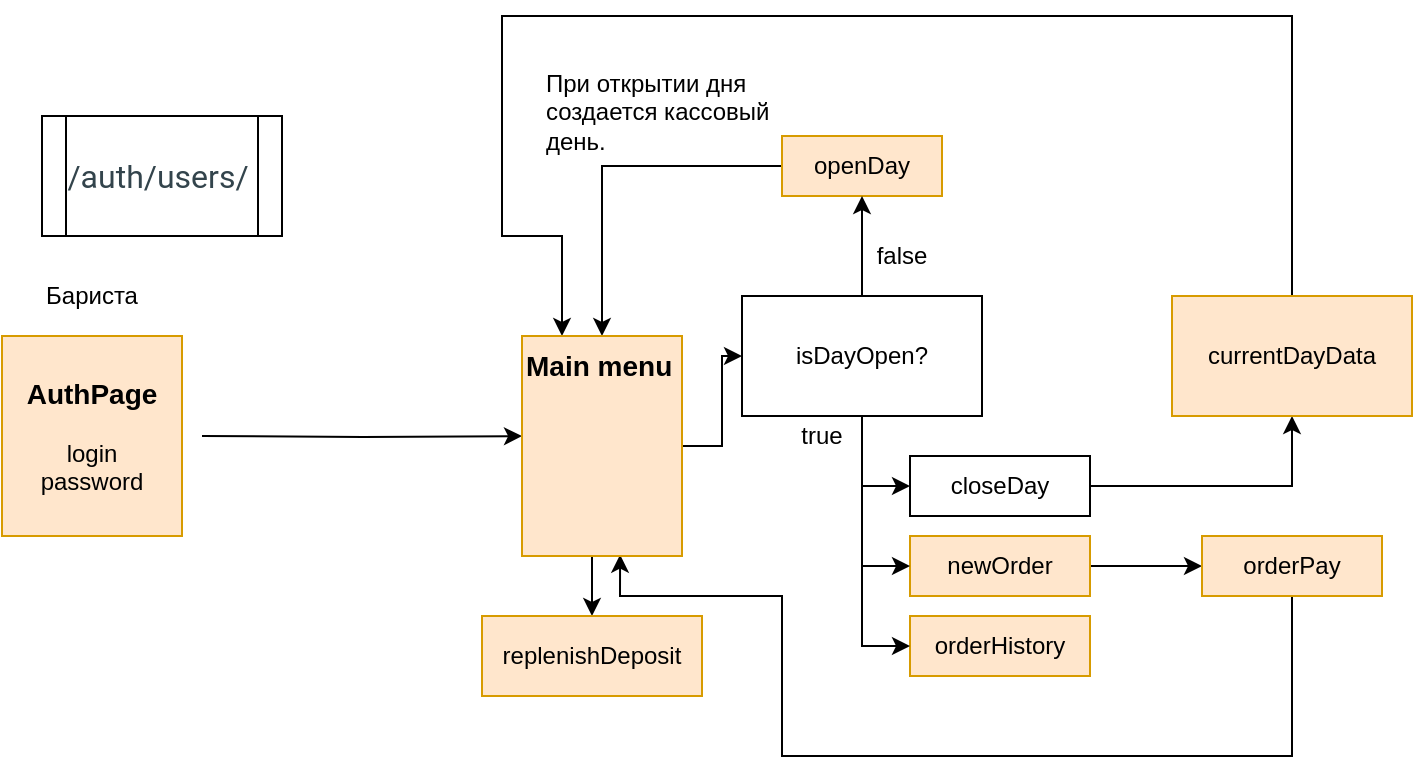 <mxfile version="13.10.6" type="github" pages="2">
  <diagram id="QAmNsVhInbYnhKeryyQr" name="Structor">
    <mxGraphModel dx="861" dy="1787" grid="1" gridSize="10" guides="1" tooltips="1" connect="1" arrows="1" fold="1" page="1" pageScale="1" pageWidth="827" pageHeight="1169" math="0" shadow="0">
      <root>
        <mxCell id="0" />
        <mxCell id="1" parent="0" />
        <mxCell id="d9jiiuhchImQ_qqusq1X-34" style="edgeStyle=orthogonalEdgeStyle;rounded=0;orthogonalLoop=1;jettySize=auto;html=1;entryX=0;entryY=0.455;entryDx=0;entryDy=0;entryPerimeter=0;" parent="1" target="d9jiiuhchImQ_qqusq1X-12" edge="1">
          <mxGeometry relative="1" as="geometry">
            <mxPoint x="110" y="130" as="sourcePoint" />
          </mxGeometry>
        </mxCell>
        <mxCell id="d9jiiuhchImQ_qqusq1X-1" value="&lt;font style=&quot;font-size: 14px&quot;&gt;&lt;b&gt;AuthPage&lt;/b&gt;&lt;/font&gt;&lt;br&gt;&lt;br&gt;login&lt;br&gt;password" style="rounded=0;whiteSpace=wrap;html=1;fillColor=#ffe6cc;strokeColor=#d79b00;" parent="1" vertex="1">
          <mxGeometry x="10" y="80" width="90" height="100" as="geometry" />
        </mxCell>
        <mxCell id="d9jiiuhchImQ_qqusq1X-2" value="Бариста&lt;br&gt;" style="text;html=1;strokeColor=none;fillColor=none;align=center;verticalAlign=middle;whiteSpace=wrap;rounded=0;" parent="1" vertex="1">
          <mxGeometry x="10" y="50" width="90" height="20" as="geometry" />
        </mxCell>
        <mxCell id="d9jiiuhchImQ_qqusq1X-16" style="edgeStyle=orthogonalEdgeStyle;rounded=0;orthogonalLoop=1;jettySize=auto;html=1;exitX=1;exitY=0.5;exitDx=0;exitDy=0;entryX=0;entryY=0.5;entryDx=0;entryDy=0;" parent="1" source="d9jiiuhchImQ_qqusq1X-12" target="d9jiiuhchImQ_qqusq1X-22" edge="1">
          <mxGeometry relative="1" as="geometry">
            <mxPoint x="630" y="75" as="targetPoint" />
          </mxGeometry>
        </mxCell>
        <mxCell id="d9jiiuhchImQ_qqusq1X-20" style="edgeStyle=orthogonalEdgeStyle;rounded=0;orthogonalLoop=1;jettySize=auto;html=1;exitX=0.5;exitY=1;exitDx=0;exitDy=0;entryX=0.5;entryY=0;entryDx=0;entryDy=0;" parent="1" source="d9jiiuhchImQ_qqusq1X-12" target="d9jiiuhchImQ_qqusq1X-19" edge="1">
          <mxGeometry relative="1" as="geometry" />
        </mxCell>
        <mxCell id="d9jiiuhchImQ_qqusq1X-44" value="" style="edgeStyle=orthogonalEdgeStyle;rounded=0;orthogonalLoop=1;jettySize=auto;html=1;" parent="1" source="d9jiiuhchImQ_qqusq1X-15" target="d9jiiuhchImQ_qqusq1X-43" edge="1">
          <mxGeometry relative="1" as="geometry" />
        </mxCell>
        <mxCell id="d9jiiuhchImQ_qqusq1X-15" value="newOrder" style="rounded=0;whiteSpace=wrap;html=1;fillColor=#ffe6cc;strokeColor=#d79b00;" parent="1" vertex="1">
          <mxGeometry x="464" y="180" width="90" height="30" as="geometry" />
        </mxCell>
        <mxCell id="d9jiiuhchImQ_qqusq1X-17" value="orderHistory" style="rounded=0;whiteSpace=wrap;html=1;fillColor=#ffe6cc;strokeColor=#d79b00;" parent="1" vertex="1">
          <mxGeometry x="464" y="220" width="90" height="30" as="geometry" />
        </mxCell>
        <mxCell id="d9jiiuhchImQ_qqusq1X-19" value="replenishDeposit" style="rounded=0;whiteSpace=wrap;html=1;fillColor=#ffe6cc;strokeColor=#d79b00;" parent="1" vertex="1">
          <mxGeometry x="250" y="220" width="110" height="40" as="geometry" />
        </mxCell>
        <mxCell id="d9jiiuhchImQ_qqusq1X-38" style="edgeStyle=orthogonalEdgeStyle;rounded=0;orthogonalLoop=1;jettySize=auto;html=1;exitX=0;exitY=0.5;exitDx=0;exitDy=0;entryX=0.5;entryY=0;entryDx=0;entryDy=0;" parent="1" source="d9jiiuhchImQ_qqusq1X-21" target="d9jiiuhchImQ_qqusq1X-12" edge="1">
          <mxGeometry relative="1" as="geometry" />
        </mxCell>
        <mxCell id="d9jiiuhchImQ_qqusq1X-21" value="openDay&lt;br&gt;" style="rounded=0;whiteSpace=wrap;html=1;fillColor=#ffe6cc;strokeColor=#d79b00;" parent="1" vertex="1">
          <mxGeometry x="400" y="-20" width="80" height="30" as="geometry" />
        </mxCell>
        <mxCell id="d9jiiuhchImQ_qqusq1X-23" style="edgeStyle=orthogonalEdgeStyle;rounded=0;orthogonalLoop=1;jettySize=auto;html=1;exitX=0.5;exitY=0;exitDx=0;exitDy=0;entryX=0.5;entryY=1;entryDx=0;entryDy=0;" parent="1" source="d9jiiuhchImQ_qqusq1X-22" target="d9jiiuhchImQ_qqusq1X-21" edge="1">
          <mxGeometry relative="1" as="geometry" />
        </mxCell>
        <mxCell id="d9jiiuhchImQ_qqusq1X-26" style="edgeStyle=orthogonalEdgeStyle;rounded=0;orthogonalLoop=1;jettySize=auto;html=1;exitX=0.5;exitY=1;exitDx=0;exitDy=0;entryX=0;entryY=0.5;entryDx=0;entryDy=0;" parent="1" source="d9jiiuhchImQ_qqusq1X-22" target="d9jiiuhchImQ_qqusq1X-15" edge="1">
          <mxGeometry relative="1" as="geometry" />
        </mxCell>
        <mxCell id="d9jiiuhchImQ_qqusq1X-29" style="edgeStyle=orthogonalEdgeStyle;rounded=0;orthogonalLoop=1;jettySize=auto;html=1;exitX=0.5;exitY=1;exitDx=0;exitDy=0;entryX=0;entryY=0.5;entryDx=0;entryDy=0;" parent="1" source="d9jiiuhchImQ_qqusq1X-22" target="d9jiiuhchImQ_qqusq1X-27" edge="1">
          <mxGeometry relative="1" as="geometry" />
        </mxCell>
        <mxCell id="d9jiiuhchImQ_qqusq1X-36" style="edgeStyle=orthogonalEdgeStyle;rounded=0;orthogonalLoop=1;jettySize=auto;html=1;exitX=0.5;exitY=1;exitDx=0;exitDy=0;entryX=0;entryY=0.5;entryDx=0;entryDy=0;" parent="1" source="d9jiiuhchImQ_qqusq1X-22" target="d9jiiuhchImQ_qqusq1X-17" edge="1">
          <mxGeometry relative="1" as="geometry">
            <mxPoint x="450" y="230.269" as="targetPoint" />
          </mxGeometry>
        </mxCell>
        <mxCell id="d9jiiuhchImQ_qqusq1X-22" value="isDayOpen?" style="rounded=0;whiteSpace=wrap;html=1;" parent="1" vertex="1">
          <mxGeometry x="380" y="60" width="120" height="60" as="geometry" />
        </mxCell>
        <mxCell id="d9jiiuhchImQ_qqusq1X-24" value="false" style="text;html=1;strokeColor=none;fillColor=none;align=center;verticalAlign=middle;whiteSpace=wrap;rounded=0;" parent="1" vertex="1">
          <mxGeometry x="440" y="30" width="40" height="20" as="geometry" />
        </mxCell>
        <mxCell id="d9jiiuhchImQ_qqusq1X-51" value="" style="edgeStyle=orthogonalEdgeStyle;rounded=0;orthogonalLoop=1;jettySize=auto;html=1;" parent="1" source="d9jiiuhchImQ_qqusq1X-27" target="d9jiiuhchImQ_qqusq1X-50" edge="1">
          <mxGeometry relative="1" as="geometry" />
        </mxCell>
        <mxCell id="d9jiiuhchImQ_qqusq1X-27" value="closeDay" style="rounded=0;whiteSpace=wrap;html=1;" parent="1" vertex="1">
          <mxGeometry x="464" y="140" width="90" height="30" as="geometry" />
        </mxCell>
        <mxCell id="d9jiiuhchImQ_qqusq1X-31" value="true" style="text;html=1;strokeColor=none;fillColor=none;align=center;verticalAlign=middle;whiteSpace=wrap;rounded=0;" parent="1" vertex="1">
          <mxGeometry x="400" y="120" width="40" height="20" as="geometry" />
        </mxCell>
        <mxCell id="d9jiiuhchImQ_qqusq1X-40" value="При открытии дня создается кассовый день.&amp;nbsp;" style="text;html=1;strokeColor=none;fillColor=none;align=left;verticalAlign=top;whiteSpace=wrap;rounded=0;" parent="1" vertex="1">
          <mxGeometry x="280" y="-60" width="120" height="50" as="geometry" />
        </mxCell>
        <mxCell id="d9jiiuhchImQ_qqusq1X-47" style="edgeStyle=orthogonalEdgeStyle;rounded=0;orthogonalLoop=1;jettySize=auto;html=1;exitX=0.5;exitY=1;exitDx=0;exitDy=0;entryX=0.613;entryY=0.994;entryDx=0;entryDy=0;entryPerimeter=0;" parent="1" source="d9jiiuhchImQ_qqusq1X-43" target="d9jiiuhchImQ_qqusq1X-12" edge="1">
          <mxGeometry relative="1" as="geometry">
            <mxPoint x="390.0" y="330.833" as="targetPoint" />
            <Array as="points">
              <mxPoint x="655" y="290" />
              <mxPoint x="400" y="290" />
              <mxPoint x="400" y="210" />
              <mxPoint x="319" y="210" />
            </Array>
          </mxGeometry>
        </mxCell>
        <mxCell id="d9jiiuhchImQ_qqusq1X-43" value="orderPay" style="rounded=0;whiteSpace=wrap;html=1;fillColor=#ffe6cc;strokeColor=#d79b00;" parent="1" vertex="1">
          <mxGeometry x="610" y="180" width="90" height="30" as="geometry" />
        </mxCell>
        <mxCell id="d9jiiuhchImQ_qqusq1X-52" style="edgeStyle=orthogonalEdgeStyle;rounded=0;orthogonalLoop=1;jettySize=auto;html=1;exitX=0.5;exitY=0;exitDx=0;exitDy=0;entryX=0.25;entryY=0;entryDx=0;entryDy=0;" parent="1" source="d9jiiuhchImQ_qqusq1X-50" target="d9jiiuhchImQ_qqusq1X-12" edge="1">
          <mxGeometry relative="1" as="geometry">
            <mxPoint x="280" y="40" as="targetPoint" />
            <Array as="points">
              <mxPoint x="655" y="-80" />
              <mxPoint x="260" y="-80" />
              <mxPoint x="260" y="30" />
              <mxPoint x="290" y="30" />
            </Array>
          </mxGeometry>
        </mxCell>
        <mxCell id="d9jiiuhchImQ_qqusq1X-50" value="currentDayData" style="whiteSpace=wrap;html=1;rounded=0;fillColor=#ffe6cc;strokeColor=#d79b00;" parent="1" vertex="1">
          <mxGeometry x="595" y="60" width="120" height="60" as="geometry" />
        </mxCell>
        <mxCell id="d9jiiuhchImQ_qqusq1X-70" value="" style="group" parent="1" vertex="1" connectable="0">
          <mxGeometry x="250" y="80" width="100" height="140" as="geometry" />
        </mxCell>
        <mxCell id="d9jiiuhchImQ_qqusq1X-12" value="&lt;font style=&quot;font-size: 14px&quot;&gt;&lt;b&gt;Main menu&lt;/b&gt;&lt;/font&gt;" style="rounded=0;whiteSpace=wrap;html=1;fillColor=#ffe6cc;strokeColor=#d79b00;verticalAlign=top;align=left;" parent="d9jiiuhchImQ_qqusq1X-70" vertex="1">
          <mxGeometry x="20" width="80" height="110" as="geometry" />
        </mxCell>
        <mxCell id="eKbrUnju6TxogvGsX7KW-58" value="&lt;span style=&quot;color: rgb(51 , 68 , 76) ; font-family: &amp;#34;roboto&amp;#34; , sans-serif ; font-size: medium ; background-color: rgb(255 , 255 , 255)&quot;&gt;/auth/users/&amp;nbsp;&lt;/span&gt;" style="shape=process;whiteSpace=wrap;html=1;backgroundOutline=1;" vertex="1" parent="1">
          <mxGeometry x="30" y="-30" width="120" height="60" as="geometry" />
        </mxCell>
      </root>
    </mxGraphModel>
  </diagram>
  <diagram id="B0ynTMlzHVJTCbaXMb35" name="models">
    <mxGraphModel dx="782" dy="525" grid="1" gridSize="10" guides="1" tooltips="1" connect="1" arrows="1" fold="1" page="1" pageScale="1" pageWidth="827" pageHeight="1169" math="0" shadow="0">
      <root>
        <mxCell id="25EGBiNsoIBymJdUqK-6-0" />
        <mxCell id="25EGBiNsoIBymJdUqK-6-1" style="" parent="25EGBiNsoIBymJdUqK-6-0" />
        <mxCell id="25EGBiNsoIBymJdUqK-6-36" value="" style="group" vertex="1" connectable="0" parent="25EGBiNsoIBymJdUqK-6-1">
          <mxGeometry x="80" y="10" width="184" height="244" as="geometry" />
        </mxCell>
        <mxCell id="25EGBiNsoIBymJdUqK-6-11" value="User" style="shape=table;startSize=30;container=1;collapsible=1;childLayout=tableLayout;fixedRows=1;rowLines=0;fontStyle=1;align=center;resizeLast=1;" vertex="1" parent="25EGBiNsoIBymJdUqK-6-36">
          <mxGeometry width="180" height="240" as="geometry" />
        </mxCell>
        <mxCell id="25EGBiNsoIBymJdUqK-6-12" value="" style="shape=partialRectangle;collapsible=0;dropTarget=0;pointerEvents=0;fillColor=none;top=0;left=0;bottom=1;right=0;points=[[0,0.5],[1,0.5]];portConstraint=eastwest;" vertex="1" parent="25EGBiNsoIBymJdUqK-6-11">
          <mxGeometry y="30" width="180" height="30" as="geometry" />
        </mxCell>
        <mxCell id="25EGBiNsoIBymJdUqK-6-13" value="PK" style="shape=partialRectangle;connectable=0;fillColor=none;top=0;left=0;bottom=0;right=0;fontStyle=1;overflow=hidden;" vertex="1" parent="25EGBiNsoIBymJdUqK-6-12">
          <mxGeometry width="30" height="30" as="geometry" />
        </mxCell>
        <mxCell id="25EGBiNsoIBymJdUqK-6-14" value="UniqueID" style="shape=partialRectangle;connectable=0;fillColor=none;top=0;left=0;bottom=0;right=0;align=left;spacingLeft=6;fontStyle=5;overflow=hidden;" vertex="1" parent="25EGBiNsoIBymJdUqK-6-12">
          <mxGeometry x="30" width="150" height="30" as="geometry" />
        </mxCell>
        <mxCell id="25EGBiNsoIBymJdUqK-6-15" value="" style="shape=partialRectangle;collapsible=0;dropTarget=0;pointerEvents=0;fillColor=none;top=0;left=0;bottom=0;right=0;points=[[0,0.5],[1,0.5]];portConstraint=eastwest;" vertex="1" parent="25EGBiNsoIBymJdUqK-6-11">
          <mxGeometry y="60" width="180" height="30" as="geometry" />
        </mxCell>
        <mxCell id="25EGBiNsoIBymJdUqK-6-16" value="" style="shape=partialRectangle;connectable=0;fillColor=none;top=0;left=0;bottom=0;right=0;editable=1;overflow=hidden;" vertex="1" parent="25EGBiNsoIBymJdUqK-6-15">
          <mxGeometry width="30" height="30" as="geometry" />
        </mxCell>
        <mxCell id="25EGBiNsoIBymJdUqK-6-17" value="username" style="shape=partialRectangle;connectable=0;fillColor=none;top=0;left=0;bottom=0;right=0;align=left;spacingLeft=6;overflow=hidden;" vertex="1" parent="25EGBiNsoIBymJdUqK-6-15">
          <mxGeometry x="30" width="150" height="30" as="geometry" />
        </mxCell>
        <mxCell id="25EGBiNsoIBymJdUqK-6-18" value="" style="shape=partialRectangle;collapsible=0;dropTarget=0;pointerEvents=0;fillColor=none;top=0;left=0;bottom=0;right=0;points=[[0,0.5],[1,0.5]];portConstraint=eastwest;" vertex="1" parent="25EGBiNsoIBymJdUqK-6-11">
          <mxGeometry y="90" width="180" height="30" as="geometry" />
        </mxCell>
        <mxCell id="25EGBiNsoIBymJdUqK-6-19" value="" style="shape=partialRectangle;connectable=0;fillColor=none;top=0;left=0;bottom=0;right=0;editable=1;overflow=hidden;" vertex="1" parent="25EGBiNsoIBymJdUqK-6-18">
          <mxGeometry width="30" height="30" as="geometry" />
        </mxCell>
        <mxCell id="25EGBiNsoIBymJdUqK-6-20" value="first_name" style="shape=partialRectangle;connectable=0;fillColor=none;top=0;left=0;bottom=0;right=0;align=left;spacingLeft=6;overflow=hidden;" vertex="1" parent="25EGBiNsoIBymJdUqK-6-18">
          <mxGeometry x="30" width="150" height="30" as="geometry" />
        </mxCell>
        <mxCell id="25EGBiNsoIBymJdUqK-6-21" value="" style="shape=partialRectangle;collapsible=0;dropTarget=0;pointerEvents=0;fillColor=none;top=0;left=0;bottom=0;right=0;points=[[0,0.5],[1,0.5]];portConstraint=eastwest;" vertex="1" parent="25EGBiNsoIBymJdUqK-6-11">
          <mxGeometry y="120" width="180" height="30" as="geometry" />
        </mxCell>
        <mxCell id="25EGBiNsoIBymJdUqK-6-22" value="" style="shape=partialRectangle;connectable=0;fillColor=none;top=0;left=0;bottom=0;right=0;editable=1;overflow=hidden;" vertex="1" parent="25EGBiNsoIBymJdUqK-6-21">
          <mxGeometry width="30" height="30" as="geometry" />
        </mxCell>
        <mxCell id="25EGBiNsoIBymJdUqK-6-23" value="last_name" style="shape=partialRectangle;connectable=0;fillColor=none;top=0;left=0;bottom=0;right=0;align=left;spacingLeft=6;overflow=hidden;" vertex="1" parent="25EGBiNsoIBymJdUqK-6-21">
          <mxGeometry x="30" width="150" height="30" as="geometry" />
        </mxCell>
        <mxCell id="25EGBiNsoIBymJdUqK-6-24" value="" style="shape=partialRectangle;collapsible=0;dropTarget=0;pointerEvents=0;fillColor=none;top=0;left=0;bottom=0;right=0;points=[[0,0.5],[1,0.5]];portConstraint=eastwest;" vertex="1" parent="25EGBiNsoIBymJdUqK-6-36">
          <mxGeometry x="1" y="153" width="180" height="30" as="geometry" />
        </mxCell>
        <mxCell id="25EGBiNsoIBymJdUqK-6-25" value="" style="shape=partialRectangle;connectable=0;fillColor=none;top=0;left=0;bottom=0;right=0;editable=1;overflow=hidden;" vertex="1" parent="25EGBiNsoIBymJdUqK-6-24">
          <mxGeometry width="30" height="30" as="geometry" />
        </mxCell>
        <mxCell id="25EGBiNsoIBymJdUqK-6-26" value="email" style="shape=partialRectangle;connectable=0;fillColor=none;top=0;left=0;bottom=0;right=0;align=left;spacingLeft=6;overflow=hidden;" vertex="1" parent="25EGBiNsoIBymJdUqK-6-24">
          <mxGeometry x="30" width="150" height="30" as="geometry" />
        </mxCell>
        <mxCell id="25EGBiNsoIBymJdUqK-6-27" value="" style="shape=partialRectangle;collapsible=0;dropTarget=0;pointerEvents=0;fillColor=none;top=0;left=0;bottom=0;right=0;points=[[0,0.5],[1,0.5]];portConstraint=eastwest;" vertex="1" parent="25EGBiNsoIBymJdUqK-6-36">
          <mxGeometry x="2" y="185" width="180" height="30" as="geometry" />
        </mxCell>
        <mxCell id="25EGBiNsoIBymJdUqK-6-28" value="" style="shape=partialRectangle;connectable=0;fillColor=none;top=0;left=0;bottom=0;right=0;editable=1;overflow=hidden;" vertex="1" parent="25EGBiNsoIBymJdUqK-6-27">
          <mxGeometry width="30" height="30" as="geometry" />
        </mxCell>
        <mxCell id="25EGBiNsoIBymJdUqK-6-29" value="is_staff" style="shape=partialRectangle;connectable=0;fillColor=none;top=0;left=0;bottom=0;right=0;align=left;spacingLeft=6;overflow=hidden;" vertex="1" parent="25EGBiNsoIBymJdUqK-6-27">
          <mxGeometry x="30" width="150" height="30" as="geometry" />
        </mxCell>
        <mxCell id="25EGBiNsoIBymJdUqK-6-30" value="" style="shape=partialRectangle;collapsible=0;dropTarget=0;pointerEvents=0;fillColor=none;top=0;left=0;bottom=0;right=0;points=[[0,0.5],[1,0.5]];portConstraint=eastwest;" vertex="1" parent="25EGBiNsoIBymJdUqK-6-36">
          <mxGeometry x="4" y="214" width="180" height="30" as="geometry" />
        </mxCell>
        <mxCell id="25EGBiNsoIBymJdUqK-6-31" value="" style="shape=partialRectangle;connectable=0;fillColor=none;top=0;left=0;bottom=0;right=0;editable=1;overflow=hidden;" vertex="1" parent="25EGBiNsoIBymJdUqK-6-30">
          <mxGeometry width="30" height="30" as="geometry" />
        </mxCell>
        <mxCell id="25EGBiNsoIBymJdUqK-6-32" value="is_active" style="shape=partialRectangle;connectable=0;fillColor=none;top=0;left=0;bottom=0;right=0;align=left;spacingLeft=6;overflow=hidden;" vertex="1" parent="25EGBiNsoIBymJdUqK-6-30">
          <mxGeometry x="30" width="150" height="30" as="geometry" />
        </mxCell>
        <mxCell id="25EGBiNsoIBymJdUqK-6-37" value="userProfile" style="shape=table;startSize=30;container=1;collapsible=1;childLayout=tableLayout;fixedRows=1;rowLines=0;fontStyle=1;align=center;resizeLast=1;" vertex="1" parent="25EGBiNsoIBymJdUqK-6-1">
          <mxGeometry x="300" y="10" width="180" height="90" as="geometry" />
        </mxCell>
        <mxCell id="25EGBiNsoIBymJdUqK-6-38" value="" style="shape=partialRectangle;collapsible=0;dropTarget=0;pointerEvents=0;fillColor=none;top=0;left=0;bottom=1;right=0;points=[[0,0.5],[1,0.5]];portConstraint=eastwest;" vertex="1" parent="25EGBiNsoIBymJdUqK-6-37">
          <mxGeometry y="30" width="180" height="30" as="geometry" />
        </mxCell>
        <mxCell id="25EGBiNsoIBymJdUqK-6-39" value="PK" style="shape=partialRectangle;connectable=0;fillColor=none;top=0;left=0;bottom=0;right=0;fontStyle=1;overflow=hidden;" vertex="1" parent="25EGBiNsoIBymJdUqK-6-38">
          <mxGeometry width="30" height="30" as="geometry" />
        </mxCell>
        <mxCell id="25EGBiNsoIBymJdUqK-6-40" value="UniqueID" style="shape=partialRectangle;connectable=0;fillColor=none;top=0;left=0;bottom=0;right=0;align=left;spacingLeft=6;fontStyle=5;overflow=hidden;" vertex="1" parent="25EGBiNsoIBymJdUqK-6-38">
          <mxGeometry x="30" width="150" height="30" as="geometry" />
        </mxCell>
        <mxCell id="25EGBiNsoIBymJdUqK-6-41" value="" style="shape=partialRectangle;collapsible=0;dropTarget=0;pointerEvents=0;fillColor=none;top=0;left=0;bottom=0;right=0;points=[[0,0.5],[1,0.5]];portConstraint=eastwest;" vertex="1" parent="25EGBiNsoIBymJdUqK-6-37">
          <mxGeometry y="60" width="180" height="30" as="geometry" />
        </mxCell>
        <mxCell id="25EGBiNsoIBymJdUqK-6-42" value="" style="shape=partialRectangle;connectable=0;fillColor=none;top=0;left=0;bottom=0;right=0;editable=1;overflow=hidden;" vertex="1" parent="25EGBiNsoIBymJdUqK-6-41">
          <mxGeometry width="30" height="30" as="geometry" />
        </mxCell>
        <mxCell id="25EGBiNsoIBymJdUqK-6-43" value="user" style="shape=partialRectangle;connectable=0;fillColor=none;top=0;left=0;bottom=0;right=0;align=left;spacingLeft=6;overflow=hidden;" vertex="1" parent="25EGBiNsoIBymJdUqK-6-41">
          <mxGeometry x="30" width="150" height="30" as="geometry" />
        </mxCell>
        <mxCell id="25EGBiNsoIBymJdUqK-6-51" style="edgeStyle=orthogonalEdgeStyle;rounded=0;orthogonalLoop=1;jettySize=auto;html=1;entryX=1;entryY=0.5;entryDx=0;entryDy=0;" edge="1" parent="25EGBiNsoIBymJdUqK-6-1" source="25EGBiNsoIBymJdUqK-6-41" target="25EGBiNsoIBymJdUqK-6-12">
          <mxGeometry relative="1" as="geometry" />
        </mxCell>
        <mxCell id="25EGBiNsoIBymJdUqK-6-53" value="cashDay" style="shape=table;startSize=30;container=1;collapsible=1;childLayout=tableLayout;fixedRows=1;rowLines=0;fontStyle=1;align=center;resizeLast=1;" vertex="1" parent="25EGBiNsoIBymJdUqK-6-1">
          <mxGeometry x="520" y="10" width="180" height="270" as="geometry" />
        </mxCell>
        <mxCell id="25EGBiNsoIBymJdUqK-6-54" value="" style="shape=partialRectangle;collapsible=0;dropTarget=0;pointerEvents=0;fillColor=none;top=0;left=0;bottom=1;right=0;points=[[0,0.5],[1,0.5]];portConstraint=eastwest;" vertex="1" parent="25EGBiNsoIBymJdUqK-6-53">
          <mxGeometry y="30" width="180" height="30" as="geometry" />
        </mxCell>
        <mxCell id="25EGBiNsoIBymJdUqK-6-55" value="PK" style="shape=partialRectangle;connectable=0;fillColor=none;top=0;left=0;bottom=0;right=0;fontStyle=1;overflow=hidden;" vertex="1" parent="25EGBiNsoIBymJdUqK-6-54">
          <mxGeometry width="30" height="30" as="geometry" />
        </mxCell>
        <mxCell id="25EGBiNsoIBymJdUqK-6-56" value="UniqueID" style="shape=partialRectangle;connectable=0;fillColor=none;top=0;left=0;bottom=0;right=0;align=left;spacingLeft=6;fontStyle=5;overflow=hidden;" vertex="1" parent="25EGBiNsoIBymJdUqK-6-54">
          <mxGeometry x="30" width="150" height="30" as="geometry" />
        </mxCell>
        <mxCell id="25EGBiNsoIBymJdUqK-6-57" value="" style="shape=partialRectangle;collapsible=0;dropTarget=0;pointerEvents=0;fillColor=none;top=0;left=0;bottom=0;right=0;points=[[0,0.5],[1,0.5]];portConstraint=eastwest;" vertex="1" parent="25EGBiNsoIBymJdUqK-6-53">
          <mxGeometry y="60" width="180" height="30" as="geometry" />
        </mxCell>
        <mxCell id="25EGBiNsoIBymJdUqK-6-58" value="" style="shape=partialRectangle;connectable=0;fillColor=none;top=0;left=0;bottom=0;right=0;editable=1;overflow=hidden;" vertex="1" parent="25EGBiNsoIBymJdUqK-6-57">
          <mxGeometry width="30" height="30" as="geometry" />
        </mxCell>
        <mxCell id="25EGBiNsoIBymJdUqK-6-59" value="createData" style="shape=partialRectangle;connectable=0;fillColor=none;top=0;left=0;bottom=0;right=0;align=left;spacingLeft=6;overflow=hidden;" vertex="1" parent="25EGBiNsoIBymJdUqK-6-57">
          <mxGeometry x="30" width="150" height="30" as="geometry" />
        </mxCell>
        <mxCell id="25EGBiNsoIBymJdUqK-6-60" value="" style="shape=partialRectangle;collapsible=0;dropTarget=0;pointerEvents=0;fillColor=none;top=0;left=0;bottom=0;right=0;points=[[0,0.5],[1,0.5]];portConstraint=eastwest;" vertex="1" parent="25EGBiNsoIBymJdUqK-6-53">
          <mxGeometry y="90" width="180" height="30" as="geometry" />
        </mxCell>
        <mxCell id="25EGBiNsoIBymJdUqK-6-61" value="" style="shape=partialRectangle;connectable=0;fillColor=none;top=0;left=0;bottom=0;right=0;editable=1;overflow=hidden;" vertex="1" parent="25EGBiNsoIBymJdUqK-6-60">
          <mxGeometry width="30" height="30" as="geometry" />
        </mxCell>
        <mxCell id="25EGBiNsoIBymJdUqK-6-62" value="closeDate" style="shape=partialRectangle;connectable=0;fillColor=none;top=0;left=0;bottom=0;right=0;align=left;spacingLeft=6;overflow=hidden;" vertex="1" parent="25EGBiNsoIBymJdUqK-6-60">
          <mxGeometry x="30" width="150" height="30" as="geometry" />
        </mxCell>
        <mxCell id="25EGBiNsoIBymJdUqK-6-63" value="" style="shape=partialRectangle;collapsible=0;dropTarget=0;pointerEvents=0;fillColor=none;top=0;left=0;bottom=0;right=0;points=[[0,0.5],[1,0.5]];portConstraint=eastwest;" vertex="1" parent="25EGBiNsoIBymJdUqK-6-53">
          <mxGeometry y="120" width="180" height="30" as="geometry" />
        </mxCell>
        <mxCell id="25EGBiNsoIBymJdUqK-6-64" value="" style="shape=partialRectangle;connectable=0;fillColor=none;top=0;left=0;bottom=0;right=0;editable=1;overflow=hidden;" vertex="1" parent="25EGBiNsoIBymJdUqK-6-63">
          <mxGeometry width="30" height="30" as="geometry" />
        </mxCell>
        <mxCell id="25EGBiNsoIBymJdUqK-6-65" value="openUserProfile" style="shape=partialRectangle;connectable=0;fillColor=none;top=0;left=0;bottom=0;right=0;align=left;spacingLeft=6;overflow=hidden;" vertex="1" parent="25EGBiNsoIBymJdUqK-6-63">
          <mxGeometry x="30" width="150" height="30" as="geometry" />
        </mxCell>
        <mxCell id="25EGBiNsoIBymJdUqK-6-67" value="isOpen?" style="shape=partialRectangle;connectable=0;fillColor=none;top=0;left=0;bottom=0;right=0;align=left;spacingLeft=6;overflow=hidden;" vertex="1" parent="25EGBiNsoIBymJdUqK-6-1">
          <mxGeometry x="550" y="191" width="150" height="30" as="geometry" />
        </mxCell>
        <mxCell id="25EGBiNsoIBymJdUqK-6-68" value="closeUserProfile" style="shape=partialRectangle;connectable=0;fillColor=none;top=0;left=0;bottom=0;right=0;align=left;spacingLeft=6;overflow=hidden;" vertex="1" parent="25EGBiNsoIBymJdUqK-6-1">
          <mxGeometry x="550" y="161" width="150" height="30" as="geometry" />
        </mxCell>
      </root>
    </mxGraphModel>
  </diagram>
</mxfile>
